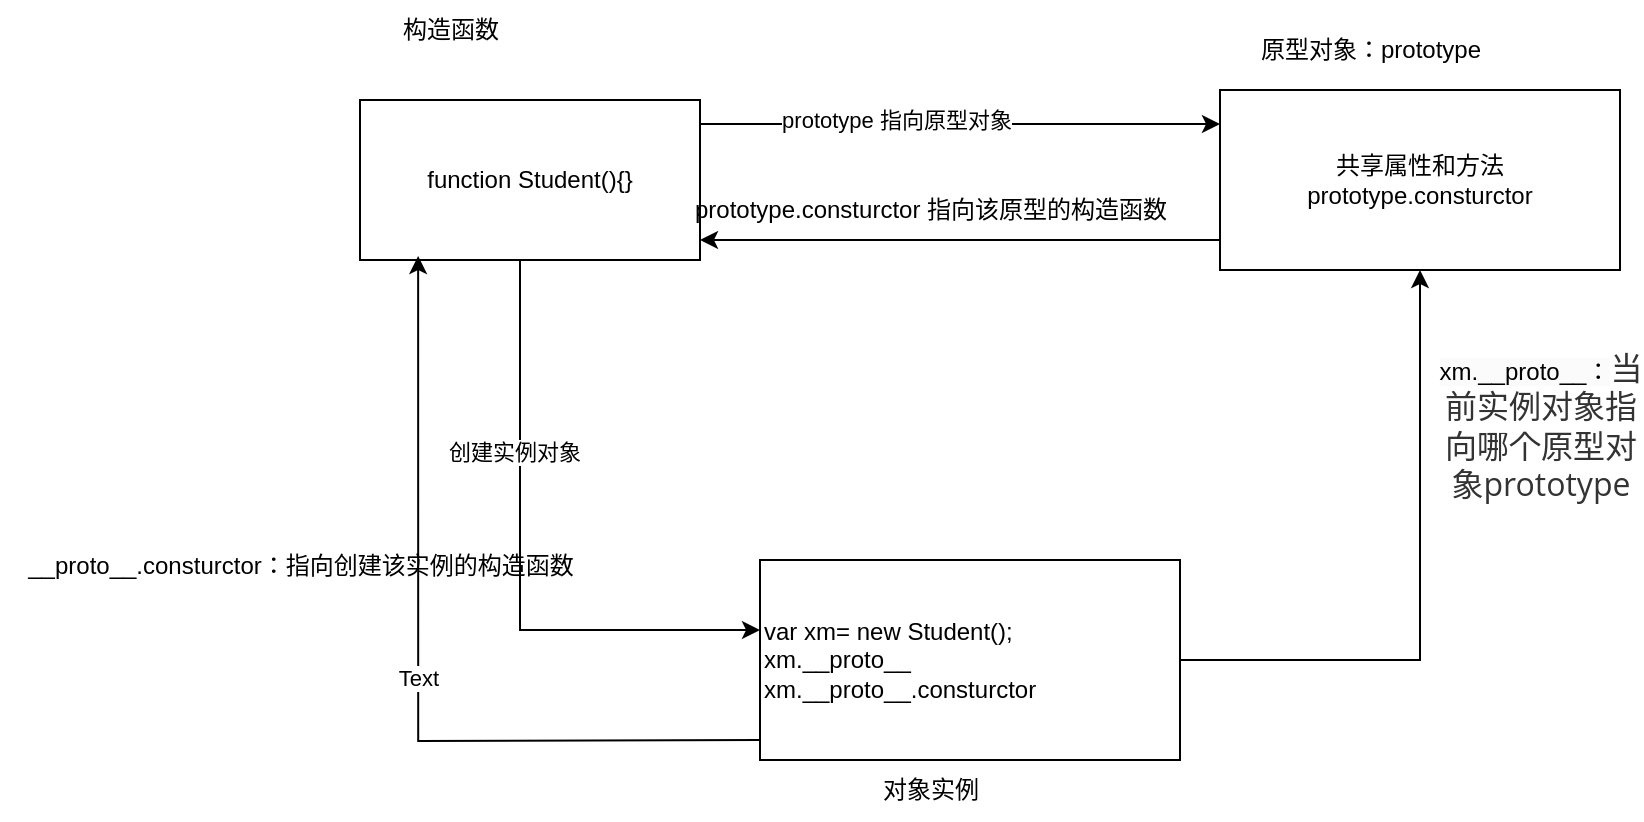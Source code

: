<mxfile version="26.0.16">
  <diagram name="第 1 页" id="NYAHmZdo7RJEw3XMNGgZ">
    <mxGraphModel dx="2261" dy="746" grid="1" gridSize="10" guides="1" tooltips="1" connect="1" arrows="1" fold="1" page="1" pageScale="1" pageWidth="827" pageHeight="1169" math="0" shadow="0">
      <root>
        <mxCell id="0" />
        <mxCell id="1" parent="0" />
        <mxCell id="kVFHtvn2Wa6zKX1NSNJ2-32" style="edgeStyle=orthogonalEdgeStyle;rounded=0;orthogonalLoop=1;jettySize=auto;html=1;entryX=0;entryY=0.25;entryDx=0;entryDy=0;" edge="1" parent="1" source="kVFHtvn2Wa6zKX1NSNJ2-1">
          <mxGeometry relative="1" as="geometry">
            <mxPoint x="310" y="345" as="targetPoint" />
            <mxPoint x="190" y="170" as="sourcePoint" />
            <Array as="points">
              <mxPoint x="190" y="345" />
            </Array>
          </mxGeometry>
        </mxCell>
        <mxCell id="kVFHtvn2Wa6zKX1NSNJ2-33" value="创建实例对象" style="edgeLabel;html=1;align=center;verticalAlign=middle;resizable=0;points=[];" vertex="1" connectable="0" parent="kVFHtvn2Wa6zKX1NSNJ2-32">
          <mxGeometry x="-0.37" y="-3" relative="1" as="geometry">
            <mxPoint as="offset" />
          </mxGeometry>
        </mxCell>
        <mxCell id="kVFHtvn2Wa6zKX1NSNJ2-1" value="function Student(){}" style="rounded=0;whiteSpace=wrap;html=1;" vertex="1" parent="1">
          <mxGeometry x="110" y="80" width="170" height="80" as="geometry" />
        </mxCell>
        <mxCell id="kVFHtvn2Wa6zKX1NSNJ2-19" style="edgeStyle=orthogonalEdgeStyle;rounded=0;orthogonalLoop=1;jettySize=auto;html=1;entryX=1;entryY=0.5;entryDx=0;entryDy=0;" edge="1" parent="1">
          <mxGeometry relative="1" as="geometry">
            <mxPoint x="540" y="150" as="sourcePoint" />
            <mxPoint x="280" y="150" as="targetPoint" />
          </mxGeometry>
        </mxCell>
        <mxCell id="kVFHtvn2Wa6zKX1NSNJ2-2" value="共享属性和方法&lt;div&gt;prototype.consturctor&lt;/div&gt;" style="rounded=0;whiteSpace=wrap;html=1;" vertex="1" parent="1">
          <mxGeometry x="540" y="75" width="200" height="90" as="geometry" />
        </mxCell>
        <mxCell id="kVFHtvn2Wa6zKX1NSNJ2-15" style="edgeStyle=orthogonalEdgeStyle;rounded=0;orthogonalLoop=1;jettySize=auto;html=1;entryX=0.5;entryY=1;entryDx=0;entryDy=0;" edge="1" parent="1" source="kVFHtvn2Wa6zKX1NSNJ2-3" target="kVFHtvn2Wa6zKX1NSNJ2-2">
          <mxGeometry relative="1" as="geometry">
            <mxPoint x="640" y="170" as="targetPoint" />
          </mxGeometry>
        </mxCell>
        <mxCell id="kVFHtvn2Wa6zKX1NSNJ2-16" value="&lt;span style=&quot;font-size: 12px; text-align: left; text-wrap-mode: wrap; background-color: rgb(251, 251, 251);&quot;&gt;xm.__proto__：&lt;/span&gt;&lt;span style=&quot;color: rgb(51, 51, 51); font-family: &amp;quot;Open Sans&amp;quot;, &amp;quot;Clear Sans&amp;quot;, &amp;quot;Helvetica Neue&amp;quot;, Helvetica, Arial, &amp;quot;Segoe UI Emoji&amp;quot;, sans-serif; font-size: 16px; orphans: 4; text-align: left; white-space: pre-wrap;&quot;&gt;当前实例对象指向哪个原型对象prototype&lt;/span&gt;" style="edgeLabel;html=1;align=center;verticalAlign=middle;resizable=0;points=[];" vertex="1" connectable="0" parent="kVFHtvn2Wa6zKX1NSNJ2-15">
          <mxGeometry relative="1" as="geometry">
            <mxPoint x="60" y="-80" as="offset" />
          </mxGeometry>
        </mxCell>
        <mxCell id="kVFHtvn2Wa6zKX1NSNJ2-28" style="edgeStyle=orthogonalEdgeStyle;rounded=0;orthogonalLoop=1;jettySize=auto;html=1;entryX=0.171;entryY=0.975;entryDx=0;entryDy=0;entryPerimeter=0;" edge="1" parent="1" target="kVFHtvn2Wa6zKX1NSNJ2-1">
          <mxGeometry relative="1" as="geometry">
            <mxPoint x="310" y="400" as="sourcePoint" />
            <mxPoint x="142.98" y="200" as="targetPoint" />
          </mxGeometry>
        </mxCell>
        <mxCell id="kVFHtvn2Wa6zKX1NSNJ2-34" value="Text" style="edgeLabel;html=1;align=center;verticalAlign=middle;resizable=0;points=[];" vertex="1" connectable="0" parent="kVFHtvn2Wa6zKX1NSNJ2-28">
          <mxGeometry x="-0.021" relative="1" as="geometry">
            <mxPoint as="offset" />
          </mxGeometry>
        </mxCell>
        <mxCell id="kVFHtvn2Wa6zKX1NSNJ2-3" value="var xm= new Student();&lt;div&gt;xm.__proto__&lt;br&gt;&lt;div&gt;xm.__proto__.consturctor&lt;/div&gt;&lt;/div&gt;" style="rounded=0;whiteSpace=wrap;html=1;align=left;" vertex="1" parent="1">
          <mxGeometry x="310" y="310" width="210" height="100" as="geometry" />
        </mxCell>
        <mxCell id="kVFHtvn2Wa6zKX1NSNJ2-4" value="构造函数" style="text;html=1;align=center;verticalAlign=middle;resizable=0;points=[];autosize=1;strokeColor=none;fillColor=none;" vertex="1" parent="1">
          <mxGeometry x="120" y="30" width="70" height="30" as="geometry" />
        </mxCell>
        <mxCell id="kVFHtvn2Wa6zKX1NSNJ2-5" value="对象实例" style="text;html=1;align=center;verticalAlign=middle;resizable=0;points=[];autosize=1;strokeColor=none;fillColor=none;" vertex="1" parent="1">
          <mxGeometry x="360" y="410" width="70" height="30" as="geometry" />
        </mxCell>
        <mxCell id="kVFHtvn2Wa6zKX1NSNJ2-6" value="原型对象：prototype" style="text;html=1;align=center;verticalAlign=middle;resizable=0;points=[];autosize=1;strokeColor=none;fillColor=none;" vertex="1" parent="1">
          <mxGeometry x="550" y="40" width="130" height="30" as="geometry" />
        </mxCell>
        <mxCell id="kVFHtvn2Wa6zKX1NSNJ2-20" value="&lt;span style=&quot;text-wrap-mode: wrap;&quot;&gt;prototype.consturctor 指向该原型的构造函数&lt;/span&gt;" style="text;html=1;align=center;verticalAlign=middle;resizable=0;points=[];autosize=1;strokeColor=none;fillColor=none;" vertex="1" parent="1">
          <mxGeometry x="265" y="120" width="260" height="30" as="geometry" />
        </mxCell>
        <mxCell id="kVFHtvn2Wa6zKX1NSNJ2-26" value="" style="endArrow=classic;html=1;rounded=0;entryX=0;entryY=0.189;entryDx=0;entryDy=0;entryPerimeter=0;exitX=1;exitY=0.15;exitDx=0;exitDy=0;exitPerimeter=0;" edge="1" parent="1" source="kVFHtvn2Wa6zKX1NSNJ2-1" target="kVFHtvn2Wa6zKX1NSNJ2-2">
          <mxGeometry width="50" height="50" relative="1" as="geometry">
            <mxPoint x="380" y="90" as="sourcePoint" />
            <mxPoint x="430" y="40" as="targetPoint" />
          </mxGeometry>
        </mxCell>
        <mxCell id="kVFHtvn2Wa6zKX1NSNJ2-27" value="prototype 指向原型对象" style="edgeLabel;html=1;align=center;verticalAlign=middle;resizable=0;points=[];" vertex="1" connectable="0" parent="kVFHtvn2Wa6zKX1NSNJ2-26">
          <mxGeometry x="-0.246" y="2" relative="1" as="geometry">
            <mxPoint as="offset" />
          </mxGeometry>
        </mxCell>
        <mxCell id="kVFHtvn2Wa6zKX1NSNJ2-35" value="&lt;span style=&quot;text-align: left; text-wrap-mode: wrap;&quot;&gt;__proto__.consturctor：指向创建该实例的构造函数&lt;/span&gt;" style="text;html=1;align=center;verticalAlign=middle;resizable=0;points=[];autosize=1;strokeColor=none;fillColor=none;" vertex="1" parent="1">
          <mxGeometry x="-70" y="298" width="300" height="30" as="geometry" />
        </mxCell>
      </root>
    </mxGraphModel>
  </diagram>
</mxfile>
